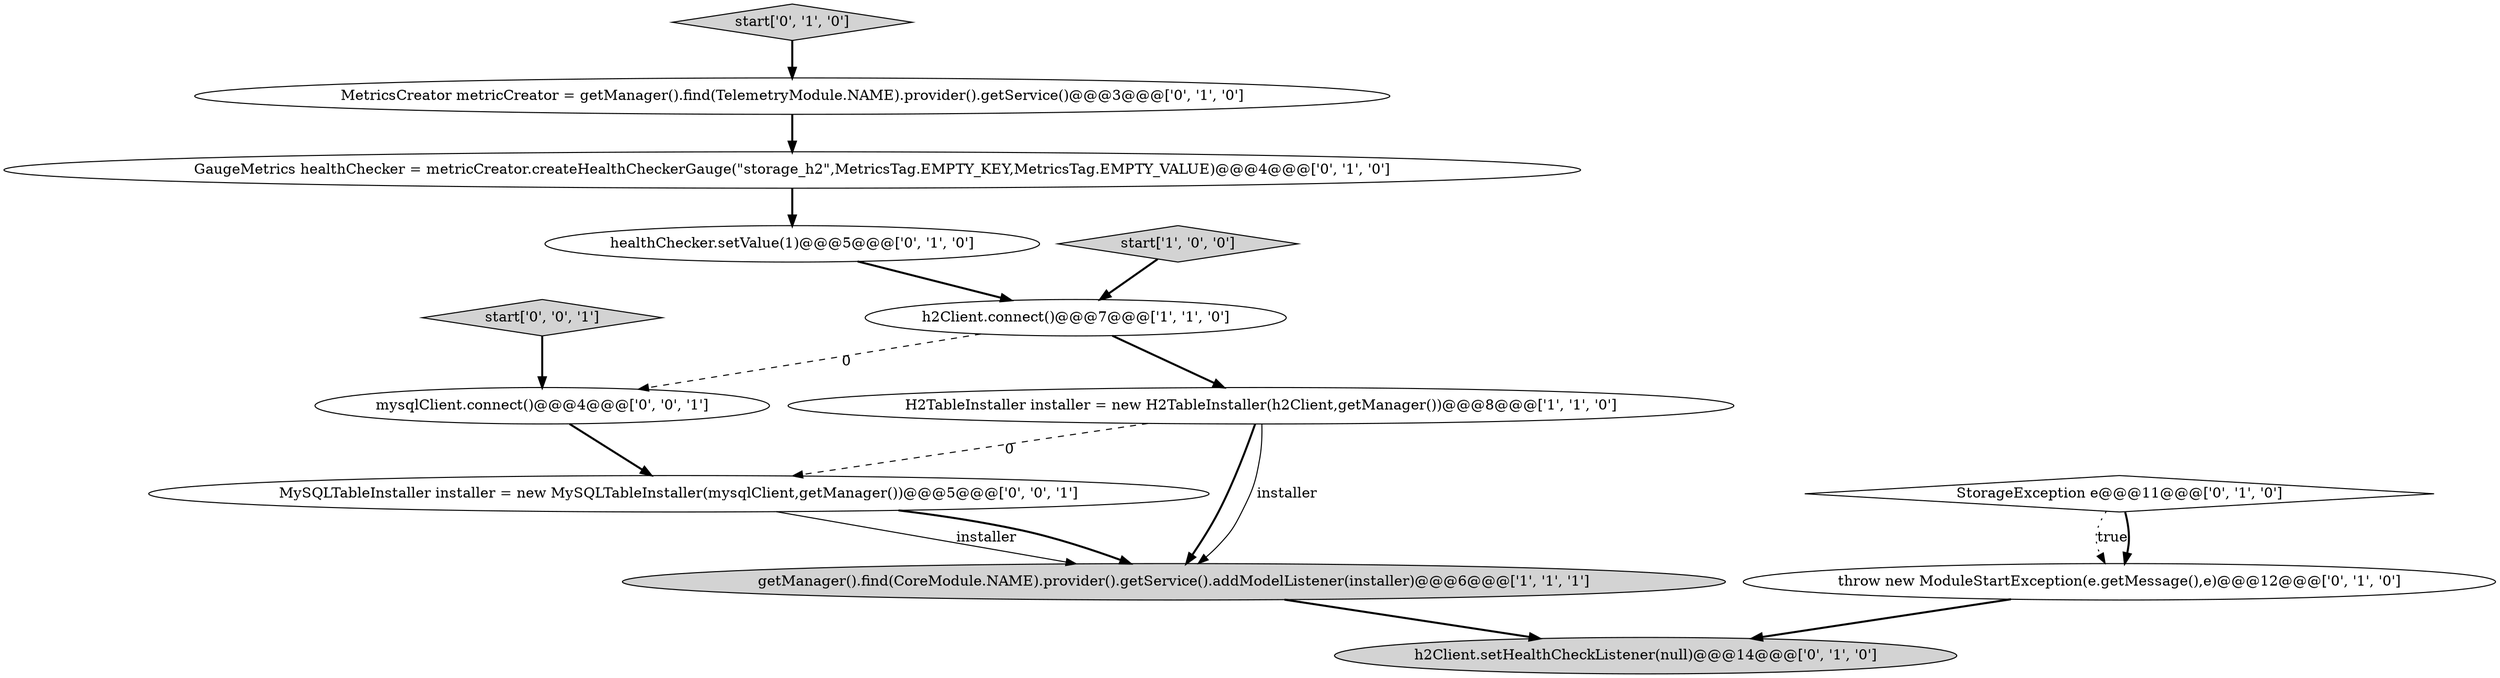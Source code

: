 digraph {
8 [style = filled, label = "throw new ModuleStartException(e.getMessage(),e)@@@12@@@['0', '1', '0']", fillcolor = white, shape = ellipse image = "AAA0AAABBB2BBB"];
5 [style = filled, label = "StorageException e@@@11@@@['0', '1', '0']", fillcolor = white, shape = diamond image = "AAA0AAABBB2BBB"];
4 [style = filled, label = "GaugeMetrics healthChecker = metricCreator.createHealthCheckerGauge(\"storage_h2\",MetricsTag.EMPTY_KEY,MetricsTag.EMPTY_VALUE)@@@4@@@['0', '1', '0']", fillcolor = white, shape = ellipse image = "AAA1AAABBB2BBB"];
12 [style = filled, label = "MySQLTableInstaller installer = new MySQLTableInstaller(mysqlClient,getManager())@@@5@@@['0', '0', '1']", fillcolor = white, shape = ellipse image = "AAA0AAABBB3BBB"];
6 [style = filled, label = "healthChecker.setValue(1)@@@5@@@['0', '1', '0']", fillcolor = white, shape = ellipse image = "AAA1AAABBB2BBB"];
10 [style = filled, label = "start['0', '1', '0']", fillcolor = lightgray, shape = diamond image = "AAA0AAABBB2BBB"];
13 [style = filled, label = "start['0', '0', '1']", fillcolor = lightgray, shape = diamond image = "AAA0AAABBB3BBB"];
2 [style = filled, label = "getManager().find(CoreModule.NAME).provider().getService().addModelListener(installer)@@@6@@@['1', '1', '1']", fillcolor = lightgray, shape = ellipse image = "AAA0AAABBB1BBB"];
1 [style = filled, label = "start['1', '0', '0']", fillcolor = lightgray, shape = diamond image = "AAA0AAABBB1BBB"];
9 [style = filled, label = "MetricsCreator metricCreator = getManager().find(TelemetryModule.NAME).provider().getService()@@@3@@@['0', '1', '0']", fillcolor = white, shape = ellipse image = "AAA1AAABBB2BBB"];
7 [style = filled, label = "h2Client.setHealthCheckListener(null)@@@14@@@['0', '1', '0']", fillcolor = lightgray, shape = ellipse image = "AAA1AAABBB2BBB"];
3 [style = filled, label = "h2Client.connect()@@@7@@@['1', '1', '0']", fillcolor = white, shape = ellipse image = "AAA0AAABBB1BBB"];
0 [style = filled, label = "H2TableInstaller installer = new H2TableInstaller(h2Client,getManager())@@@8@@@['1', '1', '0']", fillcolor = white, shape = ellipse image = "AAA0AAABBB1BBB"];
11 [style = filled, label = "mysqlClient.connect()@@@4@@@['0', '0', '1']", fillcolor = white, shape = ellipse image = "AAA0AAABBB3BBB"];
5->8 [style = dotted, label="true"];
8->7 [style = bold, label=""];
0->12 [style = dashed, label="0"];
4->6 [style = bold, label=""];
13->11 [style = bold, label=""];
1->3 [style = bold, label=""];
0->2 [style = bold, label=""];
12->2 [style = solid, label="installer"];
0->2 [style = solid, label="installer"];
5->8 [style = bold, label=""];
11->12 [style = bold, label=""];
3->11 [style = dashed, label="0"];
3->0 [style = bold, label=""];
9->4 [style = bold, label=""];
6->3 [style = bold, label=""];
2->7 [style = bold, label=""];
10->9 [style = bold, label=""];
12->2 [style = bold, label=""];
}
